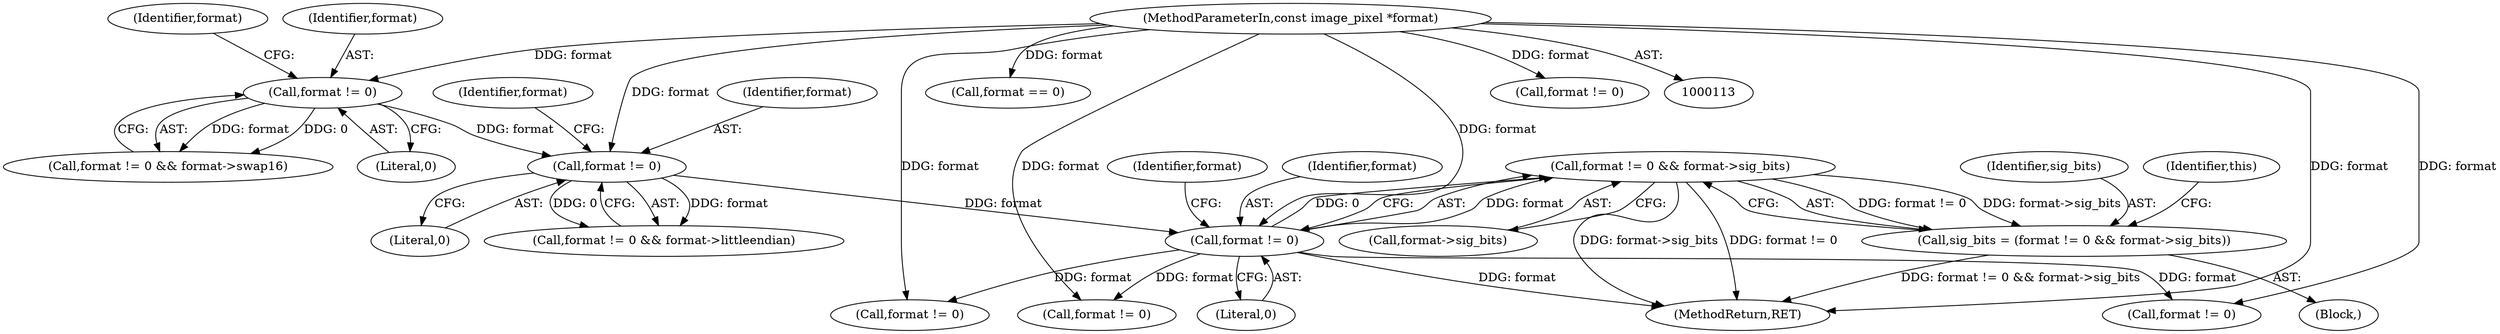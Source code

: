 digraph "0_Android_9d4853418ab2f754c2b63e091c29c5529b8b86ca_51@pointer" {
"1000164" [label="(Call,format != 0 && format->sig_bits)"];
"1000165" [label="(Call,format != 0)"];
"1000155" [label="(Call,format != 0)"];
"1000145" [label="(Call,format != 0)"];
"1000120" [label="(MethodParameterIn,const image_pixel *format)"];
"1000162" [label="(Call,sig_bits = (format != 0 && format->sig_bits))"];
"1000157" [label="(Literal,0)"];
"1000154" [label="(Call,format != 0 && format->littleendian)"];
"1000344" [label="(Call,format != 0)"];
"1000162" [label="(Call,sig_bits = (format != 0 && format->sig_bits))"];
"1000283" [label="(Call,format != 0)"];
"1000168" [label="(Call,format->sig_bits)"];
"1000156" [label="(Identifier,format)"];
"1000412" [label="(Call,format == 0)"];
"1000163" [label="(Identifier,sig_bits)"];
"1000155" [label="(Call,format != 0)"];
"1000173" [label="(Identifier,this)"];
"1000164" [label="(Call,format != 0 && format->sig_bits)"];
"1000147" [label="(Literal,0)"];
"1000169" [label="(Identifier,format)"];
"1000165" [label="(Call,format != 0)"];
"1000145" [label="(Call,format != 0)"];
"1000149" [label="(Identifier,format)"];
"1000542" [label="(MethodReturn,RET)"];
"1000120" [label="(MethodParameterIn,const image_pixel *format)"];
"1000167" [label="(Literal,0)"];
"1000146" [label="(Identifier,format)"];
"1000380" [label="(Call,format != 0)"];
"1000166" [label="(Identifier,format)"];
"1000159" [label="(Identifier,format)"];
"1000434" [label="(Call,format != 0)"];
"1000121" [label="(Block,)"];
"1000144" [label="(Call,format != 0 && format->swap16)"];
"1000164" -> "1000162"  [label="AST: "];
"1000164" -> "1000165"  [label="CFG: "];
"1000164" -> "1000168"  [label="CFG: "];
"1000165" -> "1000164"  [label="AST: "];
"1000168" -> "1000164"  [label="AST: "];
"1000162" -> "1000164"  [label="CFG: "];
"1000164" -> "1000542"  [label="DDG: format->sig_bits"];
"1000164" -> "1000542"  [label="DDG: format != 0"];
"1000164" -> "1000162"  [label="DDG: format != 0"];
"1000164" -> "1000162"  [label="DDG: format->sig_bits"];
"1000165" -> "1000164"  [label="DDG: format"];
"1000165" -> "1000164"  [label="DDG: 0"];
"1000165" -> "1000167"  [label="CFG: "];
"1000166" -> "1000165"  [label="AST: "];
"1000167" -> "1000165"  [label="AST: "];
"1000169" -> "1000165"  [label="CFG: "];
"1000165" -> "1000542"  [label="DDG: format"];
"1000155" -> "1000165"  [label="DDG: format"];
"1000120" -> "1000165"  [label="DDG: format"];
"1000165" -> "1000283"  [label="DDG: format"];
"1000165" -> "1000344"  [label="DDG: format"];
"1000165" -> "1000380"  [label="DDG: format"];
"1000155" -> "1000154"  [label="AST: "];
"1000155" -> "1000157"  [label="CFG: "];
"1000156" -> "1000155"  [label="AST: "];
"1000157" -> "1000155"  [label="AST: "];
"1000159" -> "1000155"  [label="CFG: "];
"1000154" -> "1000155"  [label="CFG: "];
"1000155" -> "1000154"  [label="DDG: format"];
"1000155" -> "1000154"  [label="DDG: 0"];
"1000145" -> "1000155"  [label="DDG: format"];
"1000120" -> "1000155"  [label="DDG: format"];
"1000145" -> "1000144"  [label="AST: "];
"1000145" -> "1000147"  [label="CFG: "];
"1000146" -> "1000145"  [label="AST: "];
"1000147" -> "1000145"  [label="AST: "];
"1000149" -> "1000145"  [label="CFG: "];
"1000144" -> "1000145"  [label="CFG: "];
"1000145" -> "1000144"  [label="DDG: format"];
"1000145" -> "1000144"  [label="DDG: 0"];
"1000120" -> "1000145"  [label="DDG: format"];
"1000120" -> "1000113"  [label="AST: "];
"1000120" -> "1000542"  [label="DDG: format"];
"1000120" -> "1000283"  [label="DDG: format"];
"1000120" -> "1000344"  [label="DDG: format"];
"1000120" -> "1000380"  [label="DDG: format"];
"1000120" -> "1000412"  [label="DDG: format"];
"1000120" -> "1000434"  [label="DDG: format"];
"1000162" -> "1000121"  [label="AST: "];
"1000163" -> "1000162"  [label="AST: "];
"1000173" -> "1000162"  [label="CFG: "];
"1000162" -> "1000542"  [label="DDG: format != 0 && format->sig_bits"];
}

